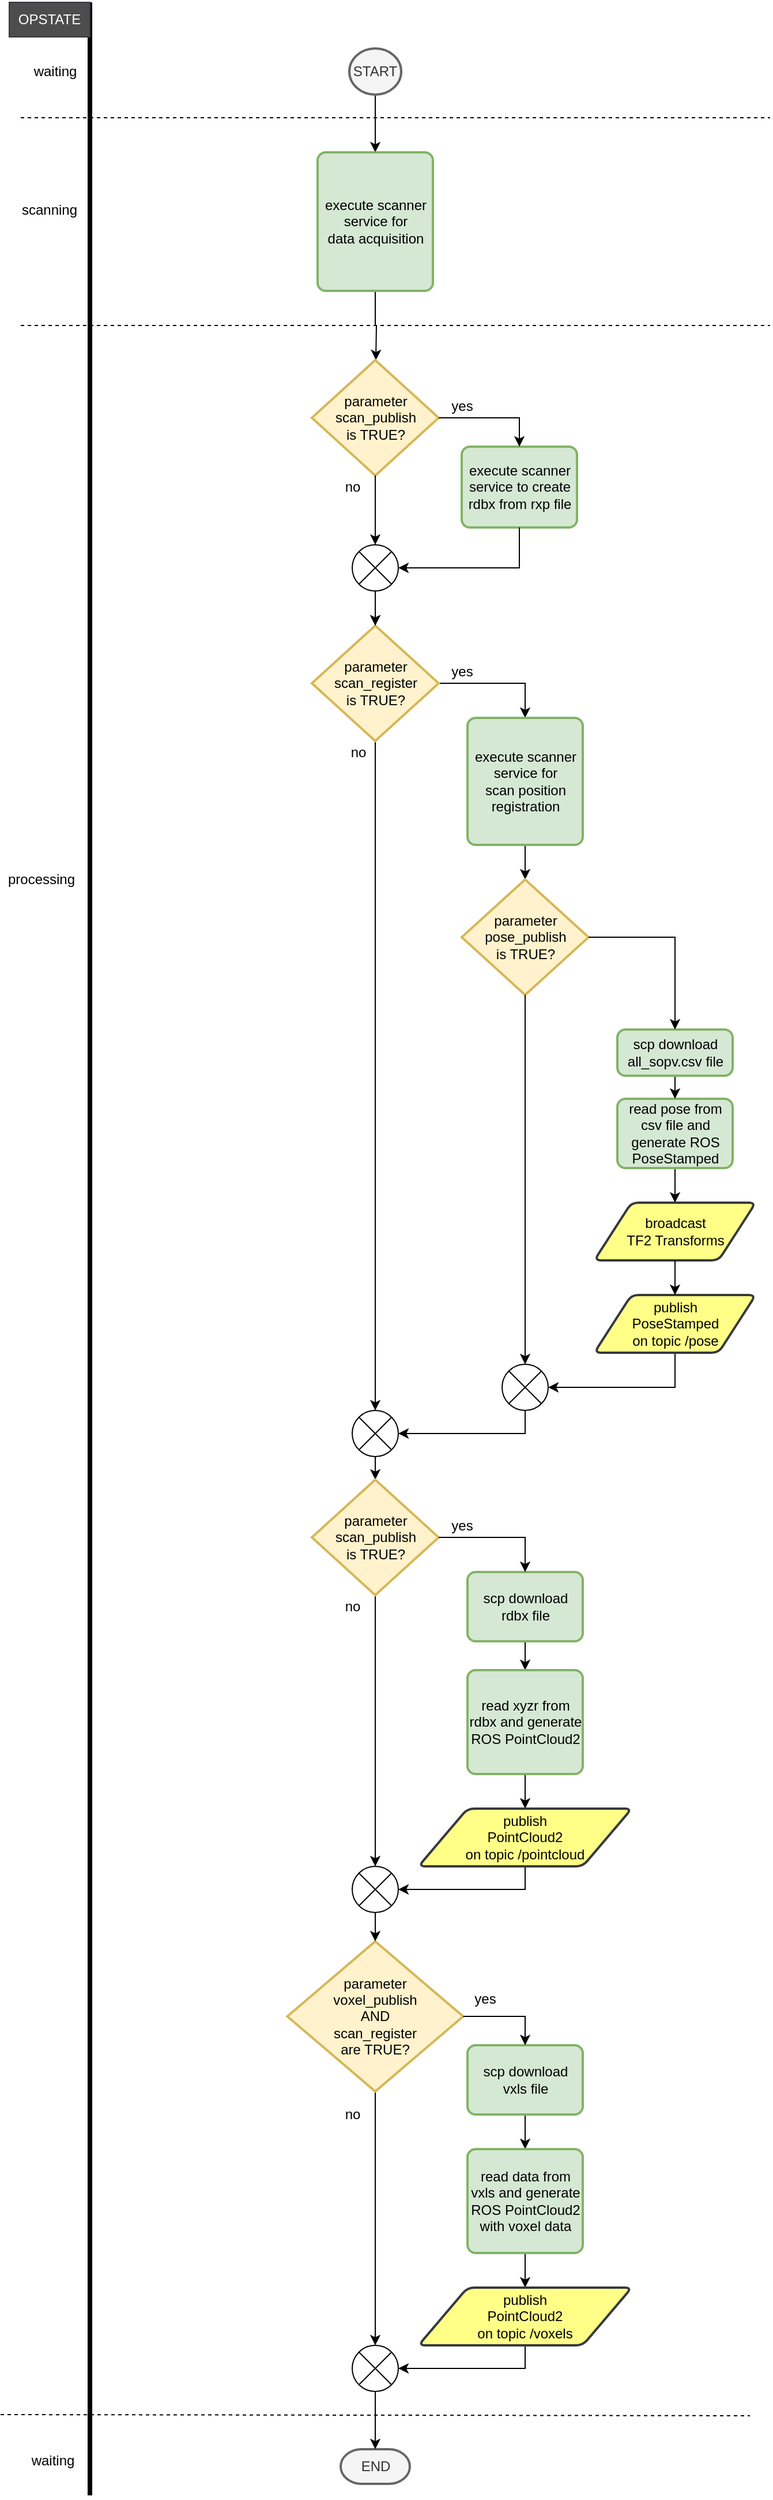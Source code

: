 <mxfile version="18.0.7" type="device"><diagram id="L-ac1V6uCMlE7A0UwQhm" name="Page-1"><mxGraphModel dx="1355" dy="1984" grid="1" gridSize="10" guides="1" tooltips="1" connect="1" arrows="1" fold="1" page="1" pageScale="1" pageWidth="850" pageHeight="1100" math="0" shadow="0"><root><mxCell id="0"/><mxCell id="1" parent="0"/><mxCell id="gOBOTy9Ccnl3EeP2-DtQ-20" style="edgeStyle=orthogonalEdgeStyle;rounded=0;orthogonalLoop=1;jettySize=auto;html=1;exitX=0.5;exitY=1;exitDx=0;exitDy=0;exitPerimeter=0;entryX=0.5;entryY=0;entryDx=0;entryDy=0;" parent="1" source="gOBOTy9Ccnl3EeP2-DtQ-2" target="gOBOTy9Ccnl3EeP2-DtQ-5" edge="1"><mxGeometry relative="1" as="geometry"><mxPoint x="420" y="-310" as="targetPoint"/></mxGeometry></mxCell><mxCell id="gOBOTy9Ccnl3EeP2-DtQ-22" style="edgeStyle=orthogonalEdgeStyle;rounded=0;orthogonalLoop=1;jettySize=auto;html=1;exitX=0.5;exitY=1;exitDx=0;exitDy=0;" parent="1" source="gOBOTy9Ccnl3EeP2-DtQ-5" edge="1"><mxGeometry relative="1" as="geometry"><mxPoint x="418" y="-130" as="targetPoint"/><mxPoint x="420" y="-190" as="sourcePoint"/></mxGeometry></mxCell><mxCell id="gOBOTy9Ccnl3EeP2-DtQ-5" value="&lt;div&gt;execute scanner service for &lt;br&gt;&lt;/div&gt;&lt;div&gt;data acquisition&lt;/div&gt;" style="rounded=1;whiteSpace=wrap;html=1;absoluteArcSize=1;arcSize=14;strokeWidth=2;fillColor=#d5e8d4;strokeColor=#82b366;" parent="1" vertex="1"><mxGeometry x="367.5" y="-310" width="100" height="120" as="geometry"/></mxCell><mxCell id="gOBOTy9Ccnl3EeP2-DtQ-6" value="" style="endArrow=none;html=1;strokeWidth=4;entryX=1;entryY=0;entryDx=0;entryDy=0;" parent="1" target="gOBOTy9Ccnl3EeP2-DtQ-68" edge="1"><mxGeometry width="50" height="50" relative="1" as="geometry"><mxPoint x="170" y="1720" as="sourcePoint"/><mxPoint x="170" y="110" as="targetPoint"/></mxGeometry></mxCell><mxCell id="gOBOTy9Ccnl3EeP2-DtQ-9" value="waiting" style="text;html=1;strokeColor=none;fillColor=none;align=center;verticalAlign=middle;whiteSpace=wrap;rounded=0;" parent="1" vertex="1"><mxGeometry x="120" y="-390" width="40" height="20" as="geometry"/></mxCell><mxCell id="gOBOTy9Ccnl3EeP2-DtQ-10" value="scanning" style="text;html=1;strokeColor=none;fillColor=none;align=center;verticalAlign=middle;whiteSpace=wrap;rounded=0;" parent="1" vertex="1"><mxGeometry x="110" y="-270" width="50" height="20" as="geometry"/></mxCell><mxCell id="gOBOTy9Ccnl3EeP2-DtQ-17" value="" style="endArrow=none;dashed=1;html=1;" parent="1" edge="1"><mxGeometry width="50" height="50" relative="1" as="geometry"><mxPoint x="110" y="-160" as="sourcePoint"/><mxPoint x="760" y="-160" as="targetPoint"/></mxGeometry></mxCell><mxCell id="gOBOTy9Ccnl3EeP2-DtQ-30" value="processing" style="text;html=1;strokeColor=none;fillColor=none;align=center;verticalAlign=middle;whiteSpace=wrap;rounded=0;" parent="1" vertex="1"><mxGeometry x="97.5" y="310" width="60" height="20" as="geometry"/></mxCell><mxCell id="gOBOTy9Ccnl3EeP2-DtQ-46" style="edgeStyle=orthogonalEdgeStyle;rounded=0;orthogonalLoop=1;jettySize=auto;html=1;exitX=1;exitY=0.5;exitDx=0;exitDy=0;exitPerimeter=0;entryX=0.5;entryY=0;entryDx=0;entryDy=0;" parent="1" source="gOBOTy9Ccnl3EeP2-DtQ-31" target="gOBOTy9Ccnl3EeP2-DtQ-33" edge="1"><mxGeometry relative="1" as="geometry"/></mxCell><mxCell id="gOBOTy9Ccnl3EeP2-DtQ-51" style="edgeStyle=orthogonalEdgeStyle;rounded=0;orthogonalLoop=1;jettySize=auto;html=1;exitX=0.5;exitY=1;exitDx=0;exitDy=0;exitPerimeter=0;entryX=0.5;entryY=0;entryDx=0;entryDy=0;entryPerimeter=0;" parent="1" source="gOBOTy9Ccnl3EeP2-DtQ-31" target="gOBOTy9Ccnl3EeP2-DtQ-50" edge="1"><mxGeometry relative="1" as="geometry"/></mxCell><mxCell id="gOBOTy9Ccnl3EeP2-DtQ-31" value="&lt;div&gt;parameter&lt;/div&gt;&lt;div&gt;scan_register&lt;/div&gt;&lt;div&gt;is TRUE?&lt;br&gt;&lt;/div&gt;" style="strokeWidth=2;html=1;shape=mxgraph.flowchart.decision;whiteSpace=wrap;fillColor=#fff2cc;strokeColor=#d6b656;" parent="1" vertex="1"><mxGeometry x="362.5" y="100" width="110" height="100" as="geometry"/></mxCell><mxCell id="gOBOTy9Ccnl3EeP2-DtQ-47" style="edgeStyle=orthogonalEdgeStyle;rounded=0;orthogonalLoop=1;jettySize=auto;html=1;exitX=0.5;exitY=1;exitDx=0;exitDy=0;entryX=0.5;entryY=0;entryDx=0;entryDy=0;entryPerimeter=0;fontStyle=1" parent="1" source="gOBOTy9Ccnl3EeP2-DtQ-33" target="cFyP6in5k9RO5lG8J_BP-3" edge="1"><mxGeometry relative="1" as="geometry"/></mxCell><mxCell id="gOBOTy9Ccnl3EeP2-DtQ-33" value="&lt;div&gt;&lt;br&gt;&lt;/div&gt;&lt;div&gt;execute scanner service for &lt;br&gt;&lt;/div&gt;&lt;div&gt;scan position registration&lt;/div&gt;&lt;div&gt;&lt;br&gt;&lt;/div&gt;" style="rounded=1;whiteSpace=wrap;html=1;absoluteArcSize=1;arcSize=14;strokeWidth=2;fillColor=#d5e8d4;strokeColor=#82b366;" parent="1" vertex="1"><mxGeometry x="497.5" y="180" width="100" height="110" as="geometry"/></mxCell><mxCell id="gOBOTy9Ccnl3EeP2-DtQ-49" style="edgeStyle=orthogonalEdgeStyle;rounded=0;orthogonalLoop=1;jettySize=auto;html=1;exitX=0.5;exitY=1;exitDx=0;exitDy=0;entryX=0.5;entryY=0;entryDx=0;entryDy=0;" parent="1" source="gOBOTy9Ccnl3EeP2-DtQ-36" target="gOBOTy9Ccnl3EeP2-DtQ-65" edge="1"><mxGeometry relative="1" as="geometry"><mxPoint x="677.5" y="590" as="targetPoint"/></mxGeometry></mxCell><mxCell id="gOBOTy9Ccnl3EeP2-DtQ-36" value="&lt;div&gt;read pose from &lt;br&gt;&lt;/div&gt;&lt;div&gt;csv file and generate ROS PoseStamped&lt;br&gt;&lt;/div&gt;" style="rounded=1;whiteSpace=wrap;html=1;absoluteArcSize=1;arcSize=14;strokeWidth=2;fillColor=#d5e8d4;strokeColor=#82b366;" parent="1" vertex="1"><mxGeometry x="627.5" y="510" width="100" height="60" as="geometry"/></mxCell><mxCell id="gOBOTy9Ccnl3EeP2-DtQ-52" style="edgeStyle=orthogonalEdgeStyle;rounded=0;orthogonalLoop=1;jettySize=auto;html=1;exitX=0.5;exitY=1;exitDx=0;exitDy=0;entryX=1;entryY=0.5;entryDx=0;entryDy=0;entryPerimeter=0;startArrow=none;" parent="1" source="xyYQIE-iPK5eJU6V7Ysw-1" target="cFyP6in5k9RO5lG8J_BP-6" edge="1"><mxGeometry relative="1" as="geometry"><mxPoint x="547.5" y="730" as="sourcePoint"/></mxGeometry></mxCell><mxCell id="gOBOTy9Ccnl3EeP2-DtQ-48" style="edgeStyle=orthogonalEdgeStyle;rounded=0;orthogonalLoop=1;jettySize=auto;html=1;exitX=0.5;exitY=1;exitDx=0;exitDy=0;entryX=0.5;entryY=0;entryDx=0;entryDy=0;" parent="1" source="gOBOTy9Ccnl3EeP2-DtQ-38" target="gOBOTy9Ccnl3EeP2-DtQ-36" edge="1"><mxGeometry relative="1" as="geometry"/></mxCell><mxCell id="gOBOTy9Ccnl3EeP2-DtQ-38" value="&lt;div&gt;scp download &lt;br&gt;&lt;/div&gt;&lt;div&gt;all_sopv.csv file&lt;br&gt;&lt;/div&gt;" style="rounded=1;whiteSpace=wrap;html=1;absoluteArcSize=1;arcSize=14;strokeWidth=2;fillColor=#d5e8d4;strokeColor=#82b366;" parent="1" vertex="1"><mxGeometry x="627.5" y="450" width="100" height="40" as="geometry"/></mxCell><mxCell id="gOBOTy9Ccnl3EeP2-DtQ-41" value="waiting" style="text;html=1;strokeColor=none;fillColor=none;align=center;verticalAlign=middle;whiteSpace=wrap;rounded=0;" parent="1" vertex="1"><mxGeometry x="117.5" y="1680" width="40" height="20" as="geometry"/></mxCell><mxCell id="gOBOTy9Ccnl3EeP2-DtQ-57" style="edgeStyle=orthogonalEdgeStyle;rounded=0;orthogonalLoop=1;jettySize=auto;html=1;exitX=0.5;exitY=1;exitDx=0;exitDy=0;exitPerimeter=0;entryX=0.5;entryY=0;entryDx=0;entryDy=0;entryPerimeter=0;" parent="1" source="gOBOTy9Ccnl3EeP2-DtQ-50" target="j9sZOLSrZTKuUTgRmyyJ-9" edge="1"><mxGeometry relative="1" as="geometry"/></mxCell><mxCell id="gOBOTy9Ccnl3EeP2-DtQ-50" value="" style="verticalLabelPosition=bottom;verticalAlign=top;html=1;shape=mxgraph.flowchart.or;" parent="1" vertex="1"><mxGeometry x="397.5" y="780" width="40" height="40" as="geometry"/></mxCell><mxCell id="gOBOTy9Ccnl3EeP2-DtQ-53" value="" style="endArrow=none;dashed=1;html=1;" parent="1" edge="1"><mxGeometry width="50" height="50" relative="1" as="geometry"><mxPoint x="92.5" y="1650" as="sourcePoint"/><mxPoint x="742.5" y="1651" as="targetPoint"/></mxGeometry></mxCell><mxCell id="gOBOTy9Ccnl3EeP2-DtQ-55" value="END" style="strokeWidth=2;html=1;shape=mxgraph.flowchart.terminator;whiteSpace=wrap;fillColor=#f5f5f5;strokeColor=#666666;fontColor=#333333;" parent="1" vertex="1"><mxGeometry x="387.5" y="1680" width="60" height="30" as="geometry"/></mxCell><mxCell id="gOBOTy9Ccnl3EeP2-DtQ-2" value="START" style="strokeWidth=2;html=1;shape=mxgraph.flowchart.start_2;whiteSpace=wrap;fillColor=#f5f5f5;strokeColor=#666666;fontColor=#333333;" parent="1" vertex="1"><mxGeometry x="395" y="-400" width="45" height="40" as="geometry"/></mxCell><mxCell id="gOBOTy9Ccnl3EeP2-DtQ-60" value="" style="endArrow=none;dashed=1;html=1;" parent="1" edge="1"><mxGeometry width="50" height="50" relative="1" as="geometry"><mxPoint x="110" y="-340" as="sourcePoint"/><mxPoint x="760" y="-340" as="targetPoint"/></mxGeometry></mxCell><mxCell id="gOBOTy9Ccnl3EeP2-DtQ-65" value="&lt;div&gt;broadcast&lt;/div&gt;&lt;div&gt;TF2 Transforms&lt;br&gt;&lt;/div&gt;" style="shape=parallelogram;html=1;strokeWidth=2;perimeter=parallelogramPerimeter;whiteSpace=wrap;rounded=1;arcSize=12;size=0.23;fillColor=#ffff88;strokeColor=#36393d;" parent="1" vertex="1"><mxGeometry x="607.5" y="600" width="140" height="50" as="geometry"/></mxCell><mxCell id="gOBOTy9Ccnl3EeP2-DtQ-68" value="OPSTATE" style="rounded=0;whiteSpace=wrap;html=1;strokeColor=#36393d;fillColor=#4D4D4D;fontColor=#FFFFFF;" parent="1" vertex="1"><mxGeometry x="100" y="-440" width="70" height="30" as="geometry"/></mxCell><mxCell id="nqqQM-Y9jwDl7XzDDWRx-12" style="edgeStyle=orthogonalEdgeStyle;rounded=0;orthogonalLoop=1;jettySize=auto;html=1;exitX=0.5;exitY=1;exitDx=0;exitDy=0;exitPerimeter=0;entryX=0.5;entryY=0;entryDx=0;entryDy=0;entryPerimeter=0;startArrow=none;" parent="1" source="cFyP6in5k9RO5lG8J_BP-19" target="gOBOTy9Ccnl3EeP2-DtQ-31" edge="1"><mxGeometry relative="1" as="geometry"><mxPoint x="427.5" y="-40" as="sourcePoint"/><mxPoint x="417.5" y="-120" as="targetPoint"/></mxGeometry></mxCell><mxCell id="nqqQM-Y9jwDl7XzDDWRx-26" value="yes" style="text;html=1;strokeColor=none;fillColor=none;align=center;verticalAlign=middle;whiteSpace=wrap;rounded=0;" parent="1" vertex="1"><mxGeometry x="472.5" y="130" width="40" height="20" as="geometry"/></mxCell><mxCell id="nqqQM-Y9jwDl7XzDDWRx-32" value="no" style="text;html=1;strokeColor=none;fillColor=none;align=center;verticalAlign=middle;whiteSpace=wrap;rounded=0;" parent="1" vertex="1"><mxGeometry x="382.5" y="200" width="40" height="20" as="geometry"/></mxCell><mxCell id="xyYQIE-iPK5eJU6V7Ysw-1" value="&lt;div&gt;publish&lt;/div&gt;&lt;div&gt;PoseStamped &lt;br&gt;&lt;/div&gt;&lt;div&gt;on topic /pose&lt;br&gt;&lt;/div&gt;" style="shape=parallelogram;html=1;strokeWidth=2;perimeter=parallelogramPerimeter;whiteSpace=wrap;rounded=1;arcSize=12;size=0.23;fillColor=#ffff88;strokeColor=#36393d;" parent="1" vertex="1"><mxGeometry x="607.5" y="680" width="140" height="50" as="geometry"/></mxCell><mxCell id="xyYQIE-iPK5eJU6V7Ysw-2" style="edgeStyle=orthogonalEdgeStyle;rounded=0;orthogonalLoop=1;jettySize=auto;html=1;exitX=0.5;exitY=1;exitDx=0;exitDy=0;entryX=0.5;entryY=0;entryDx=0;entryDy=0;" parent="1" source="gOBOTy9Ccnl3EeP2-DtQ-65" target="xyYQIE-iPK5eJU6V7Ysw-1" edge="1"><mxGeometry relative="1" as="geometry"><mxPoint x="687.5" y="610" as="targetPoint"/><mxPoint x="687.5" y="580" as="sourcePoint"/></mxGeometry></mxCell><mxCell id="j9sZOLSrZTKuUTgRmyyJ-5" style="edgeStyle=orthogonalEdgeStyle;rounded=0;orthogonalLoop=1;jettySize=auto;html=1;exitX=0.5;exitY=1;exitDx=0;exitDy=0;entryX=0.5;entryY=0;entryDx=0;entryDy=0;" parent="1" source="j9sZOLSrZTKuUTgRmyyJ-6" target="j9sZOLSrZTKuUTgRmyyJ-11" edge="1"><mxGeometry relative="1" as="geometry"/></mxCell><mxCell id="j9sZOLSrZTKuUTgRmyyJ-6" value="&lt;div&gt;scp download &lt;br&gt;&lt;/div&gt;&lt;div&gt;rdbx file&lt;br&gt;&lt;/div&gt;" style="rounded=1;whiteSpace=wrap;html=1;absoluteArcSize=1;arcSize=14;strokeWidth=2;fillColor=#d5e8d4;strokeColor=#82b366;" parent="1" vertex="1"><mxGeometry x="497.5" y="920" width="100" height="60" as="geometry"/></mxCell><mxCell id="j9sZOLSrZTKuUTgRmyyJ-8" style="edgeStyle=orthogonalEdgeStyle;rounded=0;orthogonalLoop=1;jettySize=auto;html=1;exitX=0.5;exitY=1;exitDx=0;exitDy=0;exitPerimeter=0;" parent="1" source="j9sZOLSrZTKuUTgRmyyJ-9" target="j9sZOLSrZTKuUTgRmyyJ-13" edge="1"><mxGeometry relative="1" as="geometry"><mxPoint x="417.5" y="1215" as="targetPoint"/><mxPoint x="417.5" y="945" as="sourcePoint"/></mxGeometry></mxCell><mxCell id="j9sZOLSrZTKuUTgRmyyJ-9" value="&lt;div&gt;parameter&lt;/div&gt;&lt;div&gt;scan_publish&lt;/div&gt;&lt;div&gt;is TRUE?&lt;br&gt;&lt;/div&gt;" style="strokeWidth=2;html=1;shape=mxgraph.flowchart.decision;whiteSpace=wrap;fillColor=#fff2cc;strokeColor=#d6b656;" parent="1" vertex="1"><mxGeometry x="362.5" y="840" width="110" height="100" as="geometry"/></mxCell><mxCell id="j9sZOLSrZTKuUTgRmyyJ-10" style="edgeStyle=orthogonalEdgeStyle;rounded=0;orthogonalLoop=1;jettySize=auto;html=1;exitX=0.5;exitY=1;exitDx=0;exitDy=0;entryX=0.5;entryY=0;entryDx=0;entryDy=0;" parent="1" source="j9sZOLSrZTKuUTgRmyyJ-11" target="j9sZOLSrZTKuUTgRmyyJ-14" edge="1"><mxGeometry relative="1" as="geometry"><mxPoint x="547.5" y="1115" as="targetPoint"/></mxGeometry></mxCell><mxCell id="j9sZOLSrZTKuUTgRmyyJ-11" value="&lt;div&gt;read xyzr from rdbx and generate&lt;br&gt;&lt;/div&gt;&lt;div&gt;ROS PointCloud2&lt;br&gt;&lt;/div&gt;" style="rounded=1;whiteSpace=wrap;html=1;absoluteArcSize=1;arcSize=14;strokeWidth=2;fillColor=#d5e8d4;strokeColor=#82b366;" parent="1" vertex="1"><mxGeometry x="497.5" y="1005" width="100" height="90" as="geometry"/></mxCell><mxCell id="j9sZOLSrZTKuUTgRmyyJ-12" style="edgeStyle=orthogonalEdgeStyle;rounded=0;orthogonalLoop=1;jettySize=auto;html=1;exitX=0.5;exitY=1;exitDx=0;exitDy=0;entryX=1;entryY=0.5;entryDx=0;entryDy=0;entryPerimeter=0;" parent="1" source="j9sZOLSrZTKuUTgRmyyJ-14" target="j9sZOLSrZTKuUTgRmyyJ-13" edge="1"><mxGeometry relative="1" as="geometry"><mxPoint x="547.5" y="1115" as="sourcePoint"/><mxPoint x="467.5" y="1260" as="targetPoint"/><Array as="points"><mxPoint x="547.5" y="1165"/><mxPoint x="547.5" y="1195"/></Array></mxGeometry></mxCell><mxCell id="j9sZOLSrZTKuUTgRmyyJ-13" value="" style="verticalLabelPosition=bottom;verticalAlign=top;html=1;shape=mxgraph.flowchart.or;" parent="1" vertex="1"><mxGeometry x="397.5" y="1175" width="40" height="40" as="geometry"/></mxCell><mxCell id="j9sZOLSrZTKuUTgRmyyJ-14" value="&lt;div&gt;publish&lt;/div&gt;&lt;div&gt;PointCloud2&lt;/div&gt;&lt;div&gt;on topic /pointcloud&lt;br&gt;&lt;/div&gt;" style="shape=parallelogram;html=1;strokeWidth=2;perimeter=parallelogramPerimeter;whiteSpace=wrap;rounded=1;arcSize=12;size=0.23;fillColor=#ffff88;strokeColor=#36393d;" parent="1" vertex="1"><mxGeometry x="455" y="1125" width="185" height="50" as="geometry"/></mxCell><mxCell id="j9sZOLSrZTKuUTgRmyyJ-15" value="yes" style="text;html=1;strokeColor=none;fillColor=none;align=center;verticalAlign=middle;whiteSpace=wrap;rounded=0;" parent="1" vertex="1"><mxGeometry x="472.5" y="870" width="40" height="20" as="geometry"/></mxCell><mxCell id="j9sZOLSrZTKuUTgRmyyJ-16" value="no" style="text;html=1;strokeColor=none;fillColor=none;align=center;verticalAlign=middle;whiteSpace=wrap;rounded=0;" parent="1" vertex="1"><mxGeometry x="377.5" y="940" width="40" height="20" as="geometry"/></mxCell><mxCell id="j9sZOLSrZTKuUTgRmyyJ-17" value="" style="endArrow=classic;html=1;rounded=0;exitX=0.5;exitY=1;exitDx=0;exitDy=0;exitPerimeter=0;entryX=0.5;entryY=0;entryDx=0;entryDy=0;entryPerimeter=0;" parent="1" target="gOBOTy9Ccnl3EeP2-DtQ-55" edge="1"><mxGeometry width="50" height="50" relative="1" as="geometry"><mxPoint x="417.5" y="1590" as="sourcePoint"/><mxPoint x="397.5" y="1400" as="targetPoint"/></mxGeometry></mxCell><mxCell id="cFyP6in5k9RO5lG8J_BP-2" style="edgeStyle=orthogonalEdgeStyle;rounded=0;orthogonalLoop=1;jettySize=auto;html=1;exitX=1;exitY=0.5;exitDx=0;exitDy=0;entryX=0.5;entryY=0;entryDx=0;entryDy=0;exitPerimeter=0;" parent="1" source="j9sZOLSrZTKuUTgRmyyJ-9" target="j9sZOLSrZTKuUTgRmyyJ-6" edge="1"><mxGeometry relative="1" as="geometry"><mxPoint x="547.5" y="895" as="sourcePoint"/><mxPoint x="547.5" y="930" as="targetPoint"/></mxGeometry></mxCell><mxCell id="cFyP6in5k9RO5lG8J_BP-3" value="&lt;div&gt;parameter&lt;/div&gt;&lt;div&gt;pose_publish&lt;/div&gt;&lt;div&gt;is TRUE?&lt;br&gt;&lt;/div&gt;" style="strokeWidth=2;html=1;shape=mxgraph.flowchart.decision;whiteSpace=wrap;fillColor=#fff2cc;strokeColor=#d6b656;" parent="1" vertex="1"><mxGeometry x="492.5" y="320" width="110" height="100" as="geometry"/></mxCell><mxCell id="cFyP6in5k9RO5lG8J_BP-4" style="edgeStyle=orthogonalEdgeStyle;rounded=0;orthogonalLoop=1;jettySize=auto;html=1;exitX=1;exitY=0.5;exitDx=0;exitDy=0;entryX=0.5;entryY=0;entryDx=0;entryDy=0;exitPerimeter=0;" parent="1" source="cFyP6in5k9RO5lG8J_BP-3" target="gOBOTy9Ccnl3EeP2-DtQ-38" edge="1"><mxGeometry relative="1" as="geometry"><mxPoint x="557.5" y="300" as="sourcePoint"/><mxPoint x="557.5" y="330" as="targetPoint"/></mxGeometry></mxCell><mxCell id="cFyP6in5k9RO5lG8J_BP-5" style="edgeStyle=orthogonalEdgeStyle;rounded=0;orthogonalLoop=1;jettySize=auto;html=1;exitX=0.5;exitY=1;exitDx=0;exitDy=0;entryX=0.5;entryY=0;entryDx=0;entryDy=0;entryPerimeter=0;exitPerimeter=0;" parent="1" source="cFyP6in5k9RO5lG8J_BP-3" target="cFyP6in5k9RO5lG8J_BP-6" edge="1"><mxGeometry relative="1" as="geometry"><mxPoint x="567.5" y="310" as="sourcePoint"/><mxPoint x="567.5" y="340" as="targetPoint"/><Array as="points"/></mxGeometry></mxCell><mxCell id="cFyP6in5k9RO5lG8J_BP-6" value="" style="verticalLabelPosition=bottom;verticalAlign=top;html=1;shape=mxgraph.flowchart.or;" parent="1" vertex="1"><mxGeometry x="527.5" y="740" width="40" height="40" as="geometry"/></mxCell><mxCell id="cFyP6in5k9RO5lG8J_BP-8" style="edgeStyle=orthogonalEdgeStyle;rounded=0;orthogonalLoop=1;jettySize=auto;html=1;entryX=1;entryY=0.5;entryDx=0;entryDy=0;entryPerimeter=0;startArrow=none;exitX=0.5;exitY=1;exitDx=0;exitDy=0;exitPerimeter=0;" parent="1" source="cFyP6in5k9RO5lG8J_BP-6" target="gOBOTy9Ccnl3EeP2-DtQ-50" edge="1"><mxGeometry relative="1" as="geometry"><mxPoint x="547.5" y="760" as="sourcePoint"/><mxPoint x="577.5" y="750" as="targetPoint"/><Array as="points"><mxPoint x="547.5" y="800"/></Array></mxGeometry></mxCell><mxCell id="cFyP6in5k9RO5lG8J_BP-14" value="&lt;div&gt;execute scanner service to create rdbx from rxp file&lt;/div&gt;" style="rounded=1;whiteSpace=wrap;html=1;absoluteArcSize=1;arcSize=14;strokeWidth=2;fillColor=#d5e8d4;strokeColor=#82b366;" parent="1" vertex="1"><mxGeometry x="492.5" y="-55" width="100" height="70" as="geometry"/></mxCell><mxCell id="cFyP6in5k9RO5lG8J_BP-15" value="&lt;div&gt;parameter&lt;/div&gt;&lt;div&gt;scan_publish&lt;/div&gt;&lt;div&gt;is TRUE?&lt;br&gt;&lt;/div&gt;" style="strokeWidth=2;html=1;shape=mxgraph.flowchart.decision;whiteSpace=wrap;fillColor=#fff2cc;strokeColor=#d6b656;" parent="1" vertex="1"><mxGeometry x="362.5" y="-130" width="110" height="100" as="geometry"/></mxCell><mxCell id="cFyP6in5k9RO5lG8J_BP-16" value="yes" style="text;html=1;strokeColor=none;fillColor=none;align=center;verticalAlign=middle;whiteSpace=wrap;rounded=0;" parent="1" vertex="1"><mxGeometry x="472.5" y="-100" width="40" height="20" as="geometry"/></mxCell><mxCell id="cFyP6in5k9RO5lG8J_BP-17" value="no" style="text;html=1;strokeColor=none;fillColor=none;align=center;verticalAlign=middle;whiteSpace=wrap;rounded=0;" parent="1" vertex="1"><mxGeometry x="377.5" y="-30" width="40" height="20" as="geometry"/></mxCell><mxCell id="cFyP6in5k9RO5lG8J_BP-18" style="edgeStyle=orthogonalEdgeStyle;rounded=0;orthogonalLoop=1;jettySize=auto;html=1;exitX=0;exitY=1;exitDx=0;exitDy=0;entryX=0.5;entryY=0;entryDx=0;entryDy=0;" parent="1" source="cFyP6in5k9RO5lG8J_BP-16" target="cFyP6in5k9RO5lG8J_BP-14" edge="1"><mxGeometry relative="1" as="geometry"><mxPoint x="552.5" y="-180" as="sourcePoint"/><mxPoint x="447.5" y="-160" as="targetPoint"/><Array as="points"><mxPoint x="542.5" y="-80"/></Array></mxGeometry></mxCell><mxCell id="cFyP6in5k9RO5lG8J_BP-21" value="" style="edgeStyle=orthogonalEdgeStyle;rounded=0;orthogonalLoop=1;jettySize=auto;html=1;exitX=0.5;exitY=1;exitDx=0;exitDy=0;exitPerimeter=0;" parent="1" source="cFyP6in5k9RO5lG8J_BP-19" target="gOBOTy9Ccnl3EeP2-DtQ-31" edge="1"><mxGeometry relative="1" as="geometry"/></mxCell><mxCell id="cFyP6in5k9RO5lG8J_BP-19" value="" style="verticalLabelPosition=bottom;verticalAlign=top;html=1;shape=mxgraph.flowchart.or;" parent="1" vertex="1"><mxGeometry x="397.5" y="30" width="40" height="40" as="geometry"/></mxCell><mxCell id="cFyP6in5k9RO5lG8J_BP-22" value="" style="edgeStyle=orthogonalEdgeStyle;rounded=0;orthogonalLoop=1;jettySize=auto;html=1;exitX=1;exitY=0;exitDx=0;exitDy=0;" parent="1" source="cFyP6in5k9RO5lG8J_BP-17" target="cFyP6in5k9RO5lG8J_BP-19" edge="1"><mxGeometry relative="1" as="geometry"><mxPoint x="427.5" y="80" as="sourcePoint"/><mxPoint x="427.5" y="110" as="targetPoint"/><Array as="points"><mxPoint x="417.5"/><mxPoint x="417.5"/></Array></mxGeometry></mxCell><mxCell id="cFyP6in5k9RO5lG8J_BP-23" value="" style="edgeStyle=orthogonalEdgeStyle;rounded=0;orthogonalLoop=1;jettySize=auto;html=1;exitX=0.5;exitY=1;exitDx=0;exitDy=0;entryX=1;entryY=0.5;entryDx=0;entryDy=0;entryPerimeter=0;" parent="1" source="cFyP6in5k9RO5lG8J_BP-14" target="cFyP6in5k9RO5lG8J_BP-19" edge="1"><mxGeometry relative="1" as="geometry"><mxPoint x="437.5" y="90" as="sourcePoint"/><mxPoint x="437.5" y="120" as="targetPoint"/></mxGeometry></mxCell><mxCell id="C8jgJ44NJGTrG2Lwjgc0-1" style="edgeStyle=orthogonalEdgeStyle;rounded=0;orthogonalLoop=1;jettySize=auto;html=1;exitX=0.5;exitY=1;exitDx=0;exitDy=0;entryX=0.5;entryY=0;entryDx=0;entryDy=0;" parent="1" source="C8jgJ44NJGTrG2Lwjgc0-2" target="C8jgJ44NJGTrG2Lwjgc0-6" edge="1"><mxGeometry relative="1" as="geometry"/></mxCell><mxCell id="C8jgJ44NJGTrG2Lwjgc0-2" value="&lt;div&gt;scp download &lt;br&gt;&lt;/div&gt;&lt;div&gt;vxls file&lt;br&gt;&lt;/div&gt;" style="rounded=1;whiteSpace=wrap;html=1;absoluteArcSize=1;arcSize=14;strokeWidth=2;fillColor=#d5e8d4;strokeColor=#82b366;" parent="1" vertex="1"><mxGeometry x="497.5" y="1330" width="100" height="60" as="geometry"/></mxCell><mxCell id="C8jgJ44NJGTrG2Lwjgc0-3" style="edgeStyle=orthogonalEdgeStyle;rounded=0;orthogonalLoop=1;jettySize=auto;html=1;exitX=0.5;exitY=1;exitDx=0;exitDy=0;exitPerimeter=0;" parent="1" source="C8jgJ44NJGTrG2Lwjgc0-4" target="C8jgJ44NJGTrG2Lwjgc0-8" edge="1"><mxGeometry relative="1" as="geometry"><mxPoint x="417.5" y="1615" as="targetPoint"/><mxPoint x="417.5" y="1345" as="sourcePoint"/></mxGeometry></mxCell><mxCell id="C8jgJ44NJGTrG2Lwjgc0-4" value="&lt;div&gt;parameter&lt;/div&gt;&lt;div&gt;voxel_publish&lt;/div&gt;&lt;div&gt;AND&lt;/div&gt;&lt;div&gt;scan_register&lt;br&gt;&lt;/div&gt;&lt;div&gt;are TRUE?&lt;br&gt;&lt;/div&gt;" style="strokeWidth=2;html=1;shape=mxgraph.flowchart.decision;whiteSpace=wrap;fillColor=#fff2cc;strokeColor=#d6b656;" parent="1" vertex="1"><mxGeometry x="341.25" y="1240" width="152.5" height="130" as="geometry"/></mxCell><mxCell id="C8jgJ44NJGTrG2Lwjgc0-5" style="edgeStyle=orthogonalEdgeStyle;rounded=0;orthogonalLoop=1;jettySize=auto;html=1;exitX=0.5;exitY=1;exitDx=0;exitDy=0;entryX=0.5;entryY=0;entryDx=0;entryDy=0;" parent="1" source="C8jgJ44NJGTrG2Lwjgc0-6" target="C8jgJ44NJGTrG2Lwjgc0-9" edge="1"><mxGeometry relative="1" as="geometry"><mxPoint x="547.5" y="1515" as="targetPoint"/></mxGeometry></mxCell><mxCell id="C8jgJ44NJGTrG2Lwjgc0-6" value="&lt;div&gt;read data from vxls and generate&lt;br&gt;&lt;/div&gt;&lt;div&gt;ROS PointCloud2&lt;/div&gt;&lt;div&gt;with voxel data&lt;br&gt;&lt;/div&gt;" style="rounded=1;whiteSpace=wrap;html=1;absoluteArcSize=1;arcSize=14;strokeWidth=2;fillColor=#d5e8d4;strokeColor=#82b366;" parent="1" vertex="1"><mxGeometry x="497.5" y="1420" width="100" height="90" as="geometry"/></mxCell><mxCell id="C8jgJ44NJGTrG2Lwjgc0-7" style="edgeStyle=orthogonalEdgeStyle;rounded=0;orthogonalLoop=1;jettySize=auto;html=1;exitX=0.5;exitY=1;exitDx=0;exitDy=0;entryX=1;entryY=0.5;entryDx=0;entryDy=0;entryPerimeter=0;" parent="1" source="C8jgJ44NJGTrG2Lwjgc0-9" target="C8jgJ44NJGTrG2Lwjgc0-8" edge="1"><mxGeometry relative="1" as="geometry"><mxPoint x="547.5" y="1515" as="sourcePoint"/><mxPoint x="467.5" y="1660" as="targetPoint"/><Array as="points"><mxPoint x="547.5" y="1565"/><mxPoint x="547.5" y="1595"/></Array></mxGeometry></mxCell><mxCell id="C8jgJ44NJGTrG2Lwjgc0-8" value="" style="verticalLabelPosition=bottom;verticalAlign=top;html=1;shape=mxgraph.flowchart.or;" parent="1" vertex="1"><mxGeometry x="397.5" y="1590" width="40" height="40" as="geometry"/></mxCell><mxCell id="C8jgJ44NJGTrG2Lwjgc0-9" value="&lt;div&gt;publish&lt;/div&gt;&lt;div&gt;PointCloud2&lt;/div&gt;&lt;div&gt;on topic /voxels&lt;br&gt;&lt;/div&gt;" style="shape=parallelogram;html=1;strokeWidth=2;perimeter=parallelogramPerimeter;whiteSpace=wrap;rounded=1;arcSize=12;size=0.23;fillColor=#ffff88;strokeColor=#36393d;" parent="1" vertex="1"><mxGeometry x="455" y="1540" width="185" height="50" as="geometry"/></mxCell><mxCell id="C8jgJ44NJGTrG2Lwjgc0-10" value="yes" style="text;html=1;strokeColor=none;fillColor=none;align=center;verticalAlign=middle;whiteSpace=wrap;rounded=0;" parent="1" vertex="1"><mxGeometry x="492.5" y="1280" width="40" height="20" as="geometry"/></mxCell><mxCell id="C8jgJ44NJGTrG2Lwjgc0-11" value="no" style="text;html=1;strokeColor=none;fillColor=none;align=center;verticalAlign=middle;whiteSpace=wrap;rounded=0;" parent="1" vertex="1"><mxGeometry x="377.5" y="1380" width="40" height="20" as="geometry"/></mxCell><mxCell id="C8jgJ44NJGTrG2Lwjgc0-12" style="edgeStyle=orthogonalEdgeStyle;rounded=0;orthogonalLoop=1;jettySize=auto;html=1;exitX=1;exitY=0.5;exitDx=0;exitDy=0;entryX=0.5;entryY=0;entryDx=0;entryDy=0;exitPerimeter=0;" parent="1" source="C8jgJ44NJGTrG2Lwjgc0-4" target="C8jgJ44NJGTrG2Lwjgc0-2" edge="1"><mxGeometry relative="1" as="geometry"><mxPoint x="547.5" y="1295" as="sourcePoint"/><mxPoint x="547.5" y="1330" as="targetPoint"/></mxGeometry></mxCell><mxCell id="C8jgJ44NJGTrG2Lwjgc0-13" style="edgeStyle=orthogonalEdgeStyle;rounded=0;orthogonalLoop=1;jettySize=auto;html=1;entryX=0.5;entryY=0;entryDx=0;entryDy=0;entryPerimeter=0;exitX=0.5;exitY=1;exitDx=0;exitDy=0;exitPerimeter=0;" parent="1" source="j9sZOLSrZTKuUTgRmyyJ-13" target="C8jgJ44NJGTrG2Lwjgc0-4" edge="1"><mxGeometry relative="1" as="geometry"><mxPoint x="420" y="1220" as="sourcePoint"/><mxPoint x="427.5" y="850" as="targetPoint"/></mxGeometry></mxCell></root></mxGraphModel></diagram></mxfile>